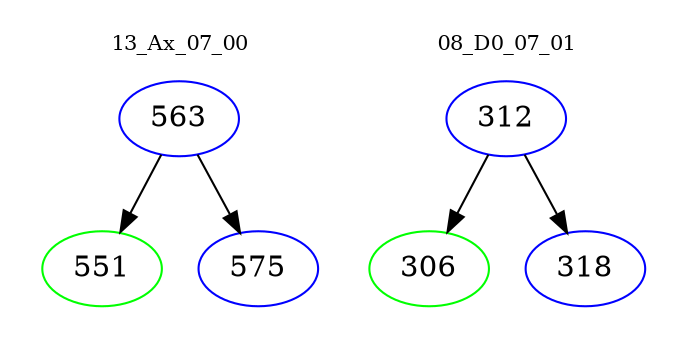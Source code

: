 digraph{
subgraph cluster_0 {
color = white
label = "13_Ax_07_00";
fontsize=10;
T0_563 [label="563", color="blue"]
T0_563 -> T0_551 [color="black"]
T0_551 [label="551", color="green"]
T0_563 -> T0_575 [color="black"]
T0_575 [label="575", color="blue"]
}
subgraph cluster_1 {
color = white
label = "08_D0_07_01";
fontsize=10;
T1_312 [label="312", color="blue"]
T1_312 -> T1_306 [color="black"]
T1_306 [label="306", color="green"]
T1_312 -> T1_318 [color="black"]
T1_318 [label="318", color="blue"]
}
}
